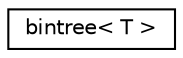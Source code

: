 digraph "Graphical Class Hierarchy"
{
 // LATEX_PDF_SIZE
  edge [fontname="Helvetica",fontsize="10",labelfontname="Helvetica",labelfontsize="10"];
  node [fontname="Helvetica",fontsize="10",shape=record];
  rankdir="LR";
  Node0 [label="bintree\< T \>",height=0.2,width=0.4,color="black", fillcolor="white", style="filled",URL="$classbintree.html",tooltip="只有双亲节点指针的一般二叉树"];
}
